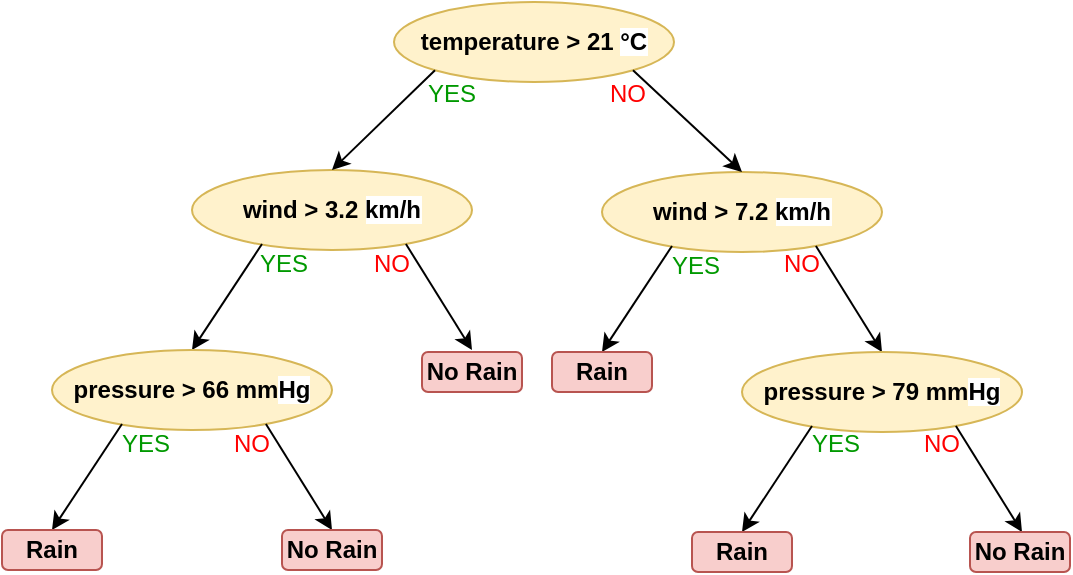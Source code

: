 <mxfile version="13.0.3" type="device"><diagram id="EMzWix3BR-HUolJCZfvT" name="Page-1"><mxGraphModel dx="757" dy="515" grid="1" gridSize="10" guides="1" tooltips="1" connect="1" arrows="1" fold="1" page="1" pageScale="1" pageWidth="850" pageHeight="1100" math="0" shadow="0"><root><mxCell id="0"/><mxCell id="1" parent="0"/><mxCell id="Ip1h99zlFN4ZixTapSxU-2" value="&lt;div style=&quot;text-align: left&quot;&gt;&lt;b&gt;wind &amp;gt; 3.2 &lt;/b&gt;&lt;b style=&quot;background-color: rgb(255 , 255 , 255)&quot;&gt;&lt;font face=&quot;arial, sans-serif&quot;&gt;km/h&lt;/font&gt;&lt;/b&gt;&lt;/div&gt;" style="ellipse;whiteSpace=wrap;html=1;fillColor=#fff2cc;strokeColor=#d6b656;" vertex="1" parent="1"><mxGeometry x="200" y="150" width="140" height="40" as="geometry"/></mxCell><mxCell id="Ip1h99zlFN4ZixTapSxU-4" value="" style="endArrow=classic;html=1;exitX=0.764;exitY=0.925;exitDx=0;exitDy=0;exitPerimeter=0;" edge="1" parent="1" source="Ip1h99zlFN4ZixTapSxU-2"><mxGeometry width="50" height="50" relative="1" as="geometry"><mxPoint x="400" y="360" as="sourcePoint"/><mxPoint x="340" y="240" as="targetPoint"/></mxGeometry></mxCell><mxCell id="Ip1h99zlFN4ZixTapSxU-7" value="" style="endArrow=classic;html=1;" edge="1" parent="1"><mxGeometry width="50" height="50" relative="1" as="geometry"><mxPoint x="235" y="187" as="sourcePoint"/><mxPoint x="200" y="240" as="targetPoint"/></mxGeometry></mxCell><mxCell id="Ip1h99zlFN4ZixTapSxU-11" value="&lt;div style=&quot;text-align: left&quot;&gt;&lt;b&gt;wind &amp;gt; 7.2 &lt;/b&gt;&lt;b style=&quot;background-color: rgb(255 , 255 , 255)&quot;&gt;&lt;font face=&quot;arial, sans-serif&quot;&gt;km/h&lt;/font&gt;&lt;/b&gt;&lt;/div&gt;" style="ellipse;whiteSpace=wrap;html=1;fillColor=#fff2cc;strokeColor=#d6b656;" vertex="1" parent="1"><mxGeometry x="405" y="151" width="140" height="40" as="geometry"/></mxCell><mxCell id="Ip1h99zlFN4ZixTapSxU-12" value="" style="endArrow=classic;html=1;exitX=0.764;exitY=0.925;exitDx=0;exitDy=0;exitPerimeter=0;" edge="1" parent="1" source="Ip1h99zlFN4ZixTapSxU-11"><mxGeometry width="50" height="50" relative="1" as="geometry"><mxPoint x="605" y="361" as="sourcePoint"/><mxPoint x="545" y="241" as="targetPoint"/></mxGeometry></mxCell><mxCell id="Ip1h99zlFN4ZixTapSxU-13" value="" style="endArrow=classic;html=1;" edge="1" parent="1"><mxGeometry width="50" height="50" relative="1" as="geometry"><mxPoint x="440" y="188" as="sourcePoint"/><mxPoint x="405" y="241" as="targetPoint"/></mxGeometry></mxCell><mxCell id="Ip1h99zlFN4ZixTapSxU-14" value="&lt;div style=&quot;text-align: left&quot;&gt;&lt;b&gt;pressure &amp;gt; 66 mm&lt;/b&gt;&lt;b style=&quot;background-color: rgb(255 , 255 , 255)&quot;&gt;&lt;font face=&quot;arial, sans-serif&quot;&gt;Hg&lt;/font&gt;&lt;/b&gt;&lt;/div&gt;" style="ellipse;whiteSpace=wrap;html=1;fillColor=#fff2cc;strokeColor=#d6b656;" vertex="1" parent="1"><mxGeometry x="130" y="240" width="140" height="40" as="geometry"/></mxCell><mxCell id="Ip1h99zlFN4ZixTapSxU-15" value="" style="endArrow=classic;html=1;exitX=0.764;exitY=0.925;exitDx=0;exitDy=0;exitPerimeter=0;" edge="1" parent="1" source="Ip1h99zlFN4ZixTapSxU-14"><mxGeometry width="50" height="50" relative="1" as="geometry"><mxPoint x="330" y="450" as="sourcePoint"/><mxPoint x="270" y="330" as="targetPoint"/></mxGeometry></mxCell><mxCell id="Ip1h99zlFN4ZixTapSxU-16" value="" style="endArrow=classic;html=1;" edge="1" parent="1"><mxGeometry width="50" height="50" relative="1" as="geometry"><mxPoint x="165" y="277" as="sourcePoint"/><mxPoint x="130" y="330" as="targetPoint"/></mxGeometry></mxCell><mxCell id="Ip1h99zlFN4ZixTapSxU-17" value="&lt;div style=&quot;text-align: left&quot;&gt;&lt;b&gt;pressure &amp;gt; 79 mm&lt;/b&gt;&lt;b style=&quot;background-color: rgb(255 , 255 , 255)&quot;&gt;&lt;font face=&quot;arial, sans-serif&quot;&gt;Hg&lt;/font&gt;&lt;/b&gt;&lt;/div&gt;" style="ellipse;whiteSpace=wrap;html=1;fillColor=#fff2cc;strokeColor=#d6b656;" vertex="1" parent="1"><mxGeometry x="475" y="241" width="140" height="40" as="geometry"/></mxCell><mxCell id="Ip1h99zlFN4ZixTapSxU-18" value="" style="endArrow=classic;html=1;exitX=0.764;exitY=0.925;exitDx=0;exitDy=0;exitPerimeter=0;" edge="1" parent="1" source="Ip1h99zlFN4ZixTapSxU-17"><mxGeometry width="50" height="50" relative="1" as="geometry"><mxPoint x="675" y="451" as="sourcePoint"/><mxPoint x="615" y="331" as="targetPoint"/></mxGeometry></mxCell><mxCell id="Ip1h99zlFN4ZixTapSxU-19" value="" style="endArrow=classic;html=1;" edge="1" parent="1"><mxGeometry width="50" height="50" relative="1" as="geometry"><mxPoint x="510" y="278" as="sourcePoint"/><mxPoint x="475" y="331" as="targetPoint"/></mxGeometry></mxCell><mxCell id="Ip1h99zlFN4ZixTapSxU-21" value="&lt;div style=&quot;text-align: left&quot;&gt;&lt;b style=&quot;font-family: &amp;#34;helvetica&amp;#34; ; text-align: center&quot;&gt;temperature &amp;gt; 21&amp;nbsp;&lt;span style=&quot;font-family: &amp;#34;arial&amp;#34; , sans-serif ; text-align: left ; background-color: rgb(255 , 255 , 255)&quot;&gt;°C&lt;/span&gt;&lt;/b&gt;&lt;br&gt;&lt;/div&gt;" style="ellipse;whiteSpace=wrap;html=1;fillColor=#fff2cc;strokeColor=#d6b656;" vertex="1" parent="1"><mxGeometry x="301" y="66" width="140" height="40" as="geometry"/></mxCell><mxCell id="Ip1h99zlFN4ZixTapSxU-22" value="" style="endArrow=classic;html=1;exitX=1;exitY=1;exitDx=0;exitDy=0;entryX=0.5;entryY=0;entryDx=0;entryDy=0;" edge="1" parent="1" source="Ip1h99zlFN4ZixTapSxU-21" target="Ip1h99zlFN4ZixTapSxU-11"><mxGeometry width="50" height="50" relative="1" as="geometry"><mxPoint x="490" y="270" as="sourcePoint"/><mxPoint x="430" y="150" as="targetPoint"/></mxGeometry></mxCell><mxCell id="Ip1h99zlFN4ZixTapSxU-23" value="" style="endArrow=classic;html=1;entryX=0.5;entryY=0;entryDx=0;entryDy=0;exitX=0;exitY=1;exitDx=0;exitDy=0;" edge="1" parent="1" source="Ip1h99zlFN4ZixTapSxU-21" target="Ip1h99zlFN4ZixTapSxU-2"><mxGeometry width="50" height="50" relative="1" as="geometry"><mxPoint x="325" y="97" as="sourcePoint"/><mxPoint x="290" y="150" as="targetPoint"/></mxGeometry></mxCell><mxCell id="Ip1h99zlFN4ZixTapSxU-24" value="&lt;b&gt;No Rain&lt;/b&gt;" style="rounded=1;whiteSpace=wrap;html=1;fillColor=#f8cecc;strokeColor=#b85450;" vertex="1" parent="1"><mxGeometry x="589" y="331" width="50" height="20" as="geometry"/></mxCell><mxCell id="Ip1h99zlFN4ZixTapSxU-25" value="&lt;b&gt;Rain&lt;/b&gt;" style="rounded=1;whiteSpace=wrap;html=1;fillColor=#f8cecc;strokeColor=#b85450;" vertex="1" parent="1"><mxGeometry x="450" y="331" width="50" height="20" as="geometry"/></mxCell><mxCell id="Ip1h99zlFN4ZixTapSxU-29" value="&lt;b&gt;Rain&lt;/b&gt;" style="rounded=1;whiteSpace=wrap;html=1;fillColor=#f8cecc;strokeColor=#b85450;" vertex="1" parent="1"><mxGeometry x="380" y="241" width="50" height="20" as="geometry"/></mxCell><mxCell id="Ip1h99zlFN4ZixTapSxU-30" value="&lt;b&gt;Rain&lt;/b&gt;" style="rounded=1;whiteSpace=wrap;html=1;fillColor=#f8cecc;strokeColor=#b85450;" vertex="1" parent="1"><mxGeometry x="105" y="330" width="50" height="20" as="geometry"/></mxCell><mxCell id="Ip1h99zlFN4ZixTapSxU-31" value="&lt;b&gt;No Rain&lt;/b&gt;" style="rounded=1;whiteSpace=wrap;html=1;fillColor=#f8cecc;strokeColor=#b85450;" vertex="1" parent="1"><mxGeometry x="245" y="330" width="50" height="20" as="geometry"/></mxCell><mxCell id="Ip1h99zlFN4ZixTapSxU-32" value="&lt;b&gt;No Rain&lt;/b&gt;" style="rounded=1;whiteSpace=wrap;html=1;fillColor=#f8cecc;strokeColor=#b85450;" vertex="1" parent="1"><mxGeometry x="315" y="241" width="50" height="20" as="geometry"/></mxCell><mxCell id="Ip1h99zlFN4ZixTapSxU-33" value="&lt;font color=&quot;#009900&quot;&gt;YES&lt;/font&gt;" style="text;html=1;strokeColor=none;fillColor=none;align=center;verticalAlign=middle;whiteSpace=wrap;rounded=0;" vertex="1" parent="1"><mxGeometry x="310" y="102" width="40" height="20" as="geometry"/></mxCell><mxCell id="Ip1h99zlFN4ZixTapSxU-34" value="&lt;font color=&quot;#ff0000&quot;&gt;NO&lt;/font&gt;" style="text;html=1;strokeColor=none;fillColor=none;align=center;verticalAlign=middle;whiteSpace=wrap;rounded=0;" vertex="1" parent="1"><mxGeometry x="398" y="102" width="40" height="20" as="geometry"/></mxCell><mxCell id="Ip1h99zlFN4ZixTapSxU-35" value="&lt;font color=&quot;#009900&quot;&gt;YES&lt;/font&gt;" style="text;html=1;strokeColor=none;fillColor=none;align=center;verticalAlign=middle;whiteSpace=wrap;rounded=0;" vertex="1" parent="1"><mxGeometry x="226" y="187" width="40" height="20" as="geometry"/></mxCell><mxCell id="Ip1h99zlFN4ZixTapSxU-36" value="&lt;font color=&quot;#009900&quot;&gt;YES&lt;/font&gt;" style="text;html=1;strokeColor=none;fillColor=none;align=center;verticalAlign=middle;whiteSpace=wrap;rounded=0;" vertex="1" parent="1"><mxGeometry x="157" y="277" width="40" height="20" as="geometry"/></mxCell><mxCell id="Ip1h99zlFN4ZixTapSxU-37" value="&lt;font color=&quot;#009900&quot;&gt;YES&lt;/font&gt;" style="text;html=1;strokeColor=none;fillColor=none;align=center;verticalAlign=middle;whiteSpace=wrap;rounded=0;" vertex="1" parent="1"><mxGeometry x="432" y="188" width="40" height="20" as="geometry"/></mxCell><mxCell id="Ip1h99zlFN4ZixTapSxU-38" value="&lt;font color=&quot;#009900&quot;&gt;YES&lt;/font&gt;" style="text;html=1;strokeColor=none;fillColor=none;align=center;verticalAlign=middle;whiteSpace=wrap;rounded=0;" vertex="1" parent="1"><mxGeometry x="502" y="277" width="40" height="20" as="geometry"/></mxCell><mxCell id="Ip1h99zlFN4ZixTapSxU-39" value="&lt;font color=&quot;#ff0000&quot;&gt;NO&lt;/font&gt;" style="text;html=1;strokeColor=none;fillColor=none;align=center;verticalAlign=middle;whiteSpace=wrap;rounded=0;" vertex="1" parent="1"><mxGeometry x="280" y="187" width="40" height="20" as="geometry"/></mxCell><mxCell id="Ip1h99zlFN4ZixTapSxU-40" value="&lt;font color=&quot;#ff0000&quot;&gt;NO&lt;/font&gt;" style="text;html=1;strokeColor=none;fillColor=none;align=center;verticalAlign=middle;whiteSpace=wrap;rounded=0;" vertex="1" parent="1"><mxGeometry x="210" y="277" width="40" height="20" as="geometry"/></mxCell><mxCell id="Ip1h99zlFN4ZixTapSxU-41" value="&lt;font color=&quot;#ff0000&quot;&gt;NO&lt;/font&gt;" style="text;html=1;strokeColor=none;fillColor=none;align=center;verticalAlign=middle;whiteSpace=wrap;rounded=0;" vertex="1" parent="1"><mxGeometry x="485" y="187" width="40" height="20" as="geometry"/></mxCell><mxCell id="Ip1h99zlFN4ZixTapSxU-42" value="&lt;font color=&quot;#ff0000&quot;&gt;NO&lt;/font&gt;" style="text;html=1;strokeColor=none;fillColor=none;align=center;verticalAlign=middle;whiteSpace=wrap;rounded=0;" vertex="1" parent="1"><mxGeometry x="555" y="277" width="40" height="20" as="geometry"/></mxCell></root></mxGraphModel></diagram></mxfile>